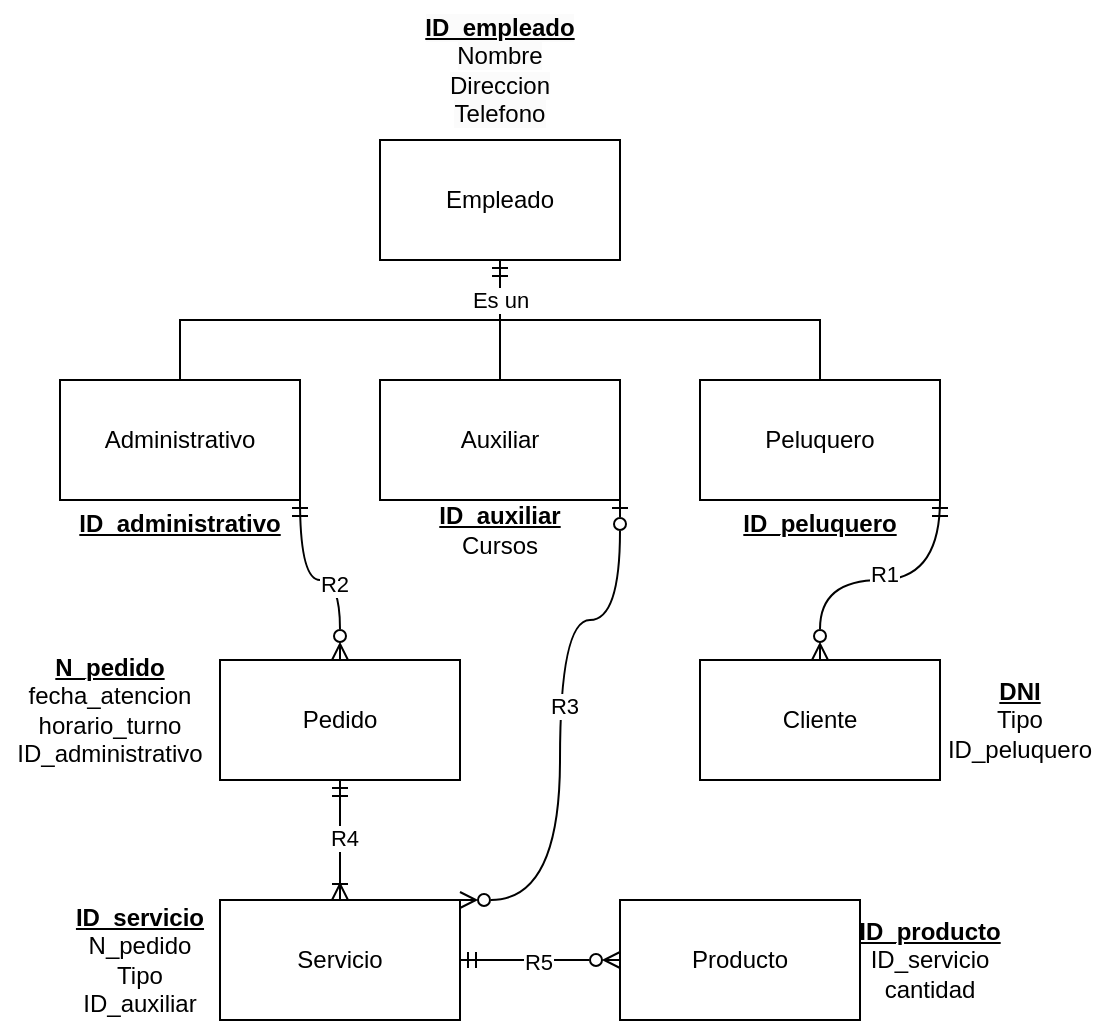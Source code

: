 <mxfile version="24.3.1" type="device">
  <diagram name="Página-1" id="zu3X9mTsJZNNCBJnDLyG">
    <mxGraphModel dx="683" dy="359" grid="1" gridSize="10" guides="1" tooltips="1" connect="1" arrows="1" fold="1" page="1" pageScale="1" pageWidth="1169" pageHeight="827" math="0" shadow="0">
      <root>
        <mxCell id="0" />
        <mxCell id="1" parent="0" />
        <mxCell id="c3_xYH-ioq3AGylof6zB-17" style="edgeStyle=orthogonalEdgeStyle;rounded=0;orthogonalLoop=1;jettySize=auto;html=1;entryX=1;entryY=1;entryDx=0;entryDy=0;curved=1;endArrow=ERmandOne;endFill=0;startArrow=ERzeroToMany;startFill=0;" edge="1" parent="1" source="iu8zWwE64NxXyk6VKo1u-1" target="iu8zWwE64NxXyk6VKo1u-3">
          <mxGeometry relative="1" as="geometry" />
        </mxCell>
        <mxCell id="c3_xYH-ioq3AGylof6zB-26" value="R1" style="edgeLabel;html=1;align=center;verticalAlign=middle;resizable=0;points=[];" vertex="1" connectable="0" parent="c3_xYH-ioq3AGylof6zB-17">
          <mxGeometry x="0.026" y="3" relative="1" as="geometry">
            <mxPoint as="offset" />
          </mxGeometry>
        </mxCell>
        <mxCell id="iu8zWwE64NxXyk6VKo1u-1" value="Cliente" style="rounded=0;whiteSpace=wrap;html=1;" parent="1" vertex="1">
          <mxGeometry x="520" y="450" width="120" height="60" as="geometry" />
        </mxCell>
        <mxCell id="iu8zWwE64NxXyk6VKo1u-2" value="&lt;div&gt;&lt;b&gt;&lt;u&gt;DNI&lt;/u&gt;&lt;/b&gt;&lt;br&gt;&lt;/div&gt;Tipo&lt;br&gt;ID_peluquero" style="text;html=1;align=center;verticalAlign=middle;whiteSpace=wrap;rounded=0;" parent="1" vertex="1">
          <mxGeometry x="640" y="450" width="80" height="60" as="geometry" />
        </mxCell>
        <mxCell id="iu8zWwE64NxXyk6VKo1u-3" value="Peluquero" style="rounded=0;whiteSpace=wrap;html=1;" parent="1" vertex="1">
          <mxGeometry x="520" y="310" width="120" height="60" as="geometry" />
        </mxCell>
        <mxCell id="iu8zWwE64NxXyk6VKo1u-4" value="&lt;b&gt;&lt;u&gt;ID_peluquero&lt;/u&gt;&lt;/b&gt;" style="text;html=1;align=center;verticalAlign=middle;whiteSpace=wrap;rounded=0;" parent="1" vertex="1">
          <mxGeometry x="535" y="370" width="90" height="23" as="geometry" />
        </mxCell>
        <mxCell id="iu8zWwE64NxXyk6VKo1u-5" value="Empleado" style="rounded=0;whiteSpace=wrap;html=1;" parent="1" vertex="1">
          <mxGeometry x="360" y="190" width="120" height="60" as="geometry" />
        </mxCell>
        <mxCell id="c3_xYH-ioq3AGylof6zB-12" style="edgeStyle=orthogonalEdgeStyle;rounded=0;orthogonalLoop=1;jettySize=auto;html=1;endArrow=none;endFill=0;" edge="1" parent="1" source="iu8zWwE64NxXyk6VKo1u-6">
          <mxGeometry relative="1" as="geometry">
            <mxPoint x="420" y="280" as="targetPoint" />
            <Array as="points">
              <mxPoint x="260" y="280" />
            </Array>
          </mxGeometry>
        </mxCell>
        <mxCell id="iu8zWwE64NxXyk6VKo1u-6" value="Administrativo" style="rounded=0;whiteSpace=wrap;html=1;" parent="1" vertex="1">
          <mxGeometry x="200" y="310" width="120" height="60" as="geometry" />
        </mxCell>
        <mxCell id="iu8zWwE64NxXyk6VKo1u-7" value="Auxiliar" style="rounded=0;whiteSpace=wrap;html=1;" parent="1" vertex="1">
          <mxGeometry x="360" y="310" width="120" height="60" as="geometry" />
        </mxCell>
        <mxCell id="c3_xYH-ioq3AGylof6zB-1" value="&lt;span style=&quot;color: rgb(0, 0, 0); font-family: Helvetica; font-size: 12px; font-style: normal; font-variant-ligatures: normal; font-variant-caps: normal; letter-spacing: normal; orphans: 2; text-indent: 0px; text-transform: none; widows: 2; word-spacing: 0px; -webkit-text-stroke-width: 0px; white-space: normal; background-color: rgb(251, 251, 251); text-decoration-thickness: initial; text-decoration-style: initial; text-decoration-color: initial; float: none; display: inline !important;&quot;&gt;&lt;b&gt;&lt;u&gt;ID_empleado&lt;/u&gt;&lt;/b&gt;&lt;br&gt;Nombre&lt;/span&gt;&lt;br style=&quot;forced-color-adjust: none; color: rgb(0, 0, 0); font-family: Helvetica; font-size: 12px; font-style: normal; font-variant-ligatures: normal; font-variant-caps: normal; font-weight: 400; letter-spacing: normal; orphans: 2; text-indent: 0px; text-transform: none; widows: 2; word-spacing: 0px; -webkit-text-stroke-width: 0px; white-space: normal; background-color: rgb(251, 251, 251); text-decoration-thickness: initial; text-decoration-style: initial; text-decoration-color: initial;&quot;&gt;&lt;span style=&quot;color: rgb(0, 0, 0); font-family: Helvetica; font-size: 12px; font-style: normal; font-variant-ligatures: normal; font-variant-caps: normal; font-weight: 400; letter-spacing: normal; orphans: 2; text-indent: 0px; text-transform: none; widows: 2; word-spacing: 0px; -webkit-text-stroke-width: 0px; white-space: normal; background-color: rgb(251, 251, 251); text-decoration-thickness: initial; text-decoration-style: initial; text-decoration-color: initial; float: none; display: inline !important;&quot;&gt;Direccion&lt;/span&gt;&lt;br style=&quot;forced-color-adjust: none; color: rgb(0, 0, 0); font-family: Helvetica; font-size: 12px; font-style: normal; font-variant-ligatures: normal; font-variant-caps: normal; font-weight: 400; letter-spacing: normal; orphans: 2; text-indent: 0px; text-transform: none; widows: 2; word-spacing: 0px; -webkit-text-stroke-width: 0px; white-space: normal; background-color: rgb(251, 251, 251); text-decoration-thickness: initial; text-decoration-style: initial; text-decoration-color: initial;&quot;&gt;&lt;span style=&quot;color: rgb(0, 0, 0); font-family: Helvetica; font-size: 12px; font-style: normal; font-variant-ligatures: normal; font-variant-caps: normal; font-weight: 400; letter-spacing: normal; orphans: 2; text-indent: 0px; text-transform: none; widows: 2; word-spacing: 0px; -webkit-text-stroke-width: 0px; white-space: normal; background-color: rgb(251, 251, 251); text-decoration-thickness: initial; text-decoration-style: initial; text-decoration-color: initial; float: none; display: inline !important;&quot;&gt;Telefono&lt;br&gt;&lt;/span&gt;" style="text;whiteSpace=wrap;html=1;align=center;" vertex="1" parent="1">
          <mxGeometry x="375" y="120" width="90" height="70" as="geometry" />
        </mxCell>
        <mxCell id="c3_xYH-ioq3AGylof6zB-2" value="&lt;b&gt;&lt;u&gt;ID_auxiliar&lt;/u&gt;&lt;/b&gt;&lt;br&gt;Cursos" style="text;html=1;align=center;verticalAlign=middle;whiteSpace=wrap;rounded=0;" vertex="1" parent="1">
          <mxGeometry x="375" y="370" width="90" height="30" as="geometry" />
        </mxCell>
        <mxCell id="c3_xYH-ioq3AGylof6zB-3" value="&lt;b&gt;&lt;u&gt;ID_administrativo&lt;/u&gt;&lt;/b&gt;" style="text;html=1;align=center;verticalAlign=middle;whiteSpace=wrap;rounded=0;" vertex="1" parent="1">
          <mxGeometry x="215" y="370" width="90" height="23" as="geometry" />
        </mxCell>
        <mxCell id="c3_xYH-ioq3AGylof6zB-5" value="&lt;b&gt;&lt;u&gt;N_pedido&lt;/u&gt;&lt;/b&gt;&lt;br&gt;fecha_atencion&lt;br&gt;horario_turno&lt;br&gt;ID_administrativo" style="text;html=1;align=center;verticalAlign=middle;whiteSpace=wrap;rounded=0;" vertex="1" parent="1">
          <mxGeometry x="170" y="440" width="110" height="70" as="geometry" />
        </mxCell>
        <mxCell id="c3_xYH-ioq3AGylof6zB-18" style="edgeStyle=orthogonalEdgeStyle;rounded=0;orthogonalLoop=1;jettySize=auto;html=1;entryX=1;entryY=1;entryDx=0;entryDy=0;curved=1;endArrow=ERmandOne;endFill=0;startArrow=ERzeroToMany;startFill=0;" edge="1" parent="1" source="c3_xYH-ioq3AGylof6zB-6" target="iu8zWwE64NxXyk6VKo1u-6">
          <mxGeometry relative="1" as="geometry" />
        </mxCell>
        <mxCell id="c3_xYH-ioq3AGylof6zB-27" value="R2" style="edgeLabel;html=1;align=center;verticalAlign=middle;resizable=0;points=[];" vertex="1" connectable="0" parent="c3_xYH-ioq3AGylof6zB-18">
          <mxGeometry x="-0.14" y="2" relative="1" as="geometry">
            <mxPoint as="offset" />
          </mxGeometry>
        </mxCell>
        <mxCell id="c3_xYH-ioq3AGylof6zB-20" style="edgeStyle=orthogonalEdgeStyle;rounded=0;orthogonalLoop=1;jettySize=auto;html=1;exitX=1;exitY=0;exitDx=0;exitDy=0;entryX=1;entryY=1;entryDx=0;entryDy=0;curved=1;endArrow=ERzeroToOne;endFill=0;startArrow=ERzeroToMany;startFill=0;" edge="1" parent="1" source="c3_xYH-ioq3AGylof6zB-7" target="iu8zWwE64NxXyk6VKo1u-7">
          <mxGeometry relative="1" as="geometry">
            <Array as="points">
              <mxPoint x="450" y="570" />
              <mxPoint x="450" y="430" />
              <mxPoint x="480" y="430" />
            </Array>
          </mxGeometry>
        </mxCell>
        <mxCell id="c3_xYH-ioq3AGylof6zB-29" value="R3" style="edgeLabel;html=1;align=center;verticalAlign=middle;resizable=0;points=[];" vertex="1" connectable="0" parent="c3_xYH-ioq3AGylof6zB-20">
          <mxGeometry x="0.051" y="-2" relative="1" as="geometry">
            <mxPoint as="offset" />
          </mxGeometry>
        </mxCell>
        <mxCell id="c3_xYH-ioq3AGylof6zB-21" style="edgeStyle=orthogonalEdgeStyle;rounded=0;orthogonalLoop=1;jettySize=auto;html=1;entryX=0.5;entryY=0;entryDx=0;entryDy=0;startArrow=ERmandOne;startFill=0;endArrow=ERoneToMany;endFill=0;" edge="1" parent="1" source="c3_xYH-ioq3AGylof6zB-6" target="c3_xYH-ioq3AGylof6zB-7">
          <mxGeometry relative="1" as="geometry" />
        </mxCell>
        <mxCell id="c3_xYH-ioq3AGylof6zB-30" value="R4" style="edgeLabel;html=1;align=center;verticalAlign=middle;resizable=0;points=[];" vertex="1" connectable="0" parent="c3_xYH-ioq3AGylof6zB-21">
          <mxGeometry x="-0.043" y="2" relative="1" as="geometry">
            <mxPoint as="offset" />
          </mxGeometry>
        </mxCell>
        <mxCell id="c3_xYH-ioq3AGylof6zB-6" value="Pedido" style="rounded=0;whiteSpace=wrap;html=1;" vertex="1" parent="1">
          <mxGeometry x="280" y="450" width="120" height="60" as="geometry" />
        </mxCell>
        <mxCell id="c3_xYH-ioq3AGylof6zB-22" style="edgeStyle=orthogonalEdgeStyle;rounded=0;orthogonalLoop=1;jettySize=auto;html=1;entryX=0;entryY=0.5;entryDx=0;entryDy=0;startArrow=ERmandOne;startFill=0;endArrow=ERzeroToMany;endFill=0;" edge="1" parent="1" source="c3_xYH-ioq3AGylof6zB-7" target="c3_xYH-ioq3AGylof6zB-9">
          <mxGeometry relative="1" as="geometry" />
        </mxCell>
        <mxCell id="c3_xYH-ioq3AGylof6zB-31" value="R5" style="edgeLabel;html=1;align=center;verticalAlign=middle;resizable=0;points=[];" vertex="1" connectable="0" parent="c3_xYH-ioq3AGylof6zB-22">
          <mxGeometry x="-0.032" y="-1" relative="1" as="geometry">
            <mxPoint as="offset" />
          </mxGeometry>
        </mxCell>
        <mxCell id="c3_xYH-ioq3AGylof6zB-7" value="Servicio" style="rounded=0;whiteSpace=wrap;html=1;" vertex="1" parent="1">
          <mxGeometry x="280" y="570" width="120" height="60" as="geometry" />
        </mxCell>
        <mxCell id="c3_xYH-ioq3AGylof6zB-8" value="&lt;b&gt;&lt;u&gt;ID_servicio&lt;/u&gt;&lt;/b&gt;&lt;br&gt;N_pedido&lt;br&gt;Tipo&lt;br&gt;ID_auxiliar" style="text;html=1;align=center;verticalAlign=middle;whiteSpace=wrap;rounded=0;" vertex="1" parent="1">
          <mxGeometry x="200" y="570" width="80" height="60" as="geometry" />
        </mxCell>
        <mxCell id="c3_xYH-ioq3AGylof6zB-9" value="Producto" style="rounded=0;whiteSpace=wrap;html=1;" vertex="1" parent="1">
          <mxGeometry x="480" y="570" width="120" height="60" as="geometry" />
        </mxCell>
        <mxCell id="c3_xYH-ioq3AGylof6zB-10" value="&lt;b&gt;&lt;u&gt;ID_producto&lt;/u&gt;&lt;/b&gt;&lt;br&gt;ID_servicio&lt;br&gt;cantidad" style="text;html=1;align=center;verticalAlign=middle;whiteSpace=wrap;rounded=0;" vertex="1" parent="1">
          <mxGeometry x="600" y="570" width="70" height="60" as="geometry" />
        </mxCell>
        <mxCell id="c3_xYH-ioq3AGylof6zB-11" value="" style="endArrow=ERmandOne;html=1;rounded=0;entryX=0.5;entryY=1;entryDx=0;entryDy=0;endFill=0;exitX=0.5;exitY=0;exitDx=0;exitDy=0;" edge="1" parent="1" source="iu8zWwE64NxXyk6VKo1u-7" target="iu8zWwE64NxXyk6VKo1u-5">
          <mxGeometry width="50" height="50" relative="1" as="geometry">
            <mxPoint x="420" y="300" as="sourcePoint" />
            <mxPoint x="430" y="270" as="targetPoint" />
          </mxGeometry>
        </mxCell>
        <mxCell id="c3_xYH-ioq3AGylof6zB-15" value="Es un" style="edgeLabel;html=1;align=center;verticalAlign=middle;resizable=0;points=[];" vertex="1" connectable="0" parent="c3_xYH-ioq3AGylof6zB-11">
          <mxGeometry x="0.613" y="1" relative="1" as="geometry">
            <mxPoint x="1" y="8" as="offset" />
          </mxGeometry>
        </mxCell>
        <mxCell id="c3_xYH-ioq3AGylof6zB-14" value="" style="endArrow=none;html=1;rounded=0;edgeStyle=orthogonalEdgeStyle;exitX=0.5;exitY=0;exitDx=0;exitDy=0;" edge="1" parent="1" source="iu8zWwE64NxXyk6VKo1u-3">
          <mxGeometry width="50" height="50" relative="1" as="geometry">
            <mxPoint x="580" y="300" as="sourcePoint" />
            <mxPoint x="420" y="280" as="targetPoint" />
            <Array as="points">
              <mxPoint x="580" y="280" />
            </Array>
          </mxGeometry>
        </mxCell>
      </root>
    </mxGraphModel>
  </diagram>
</mxfile>
